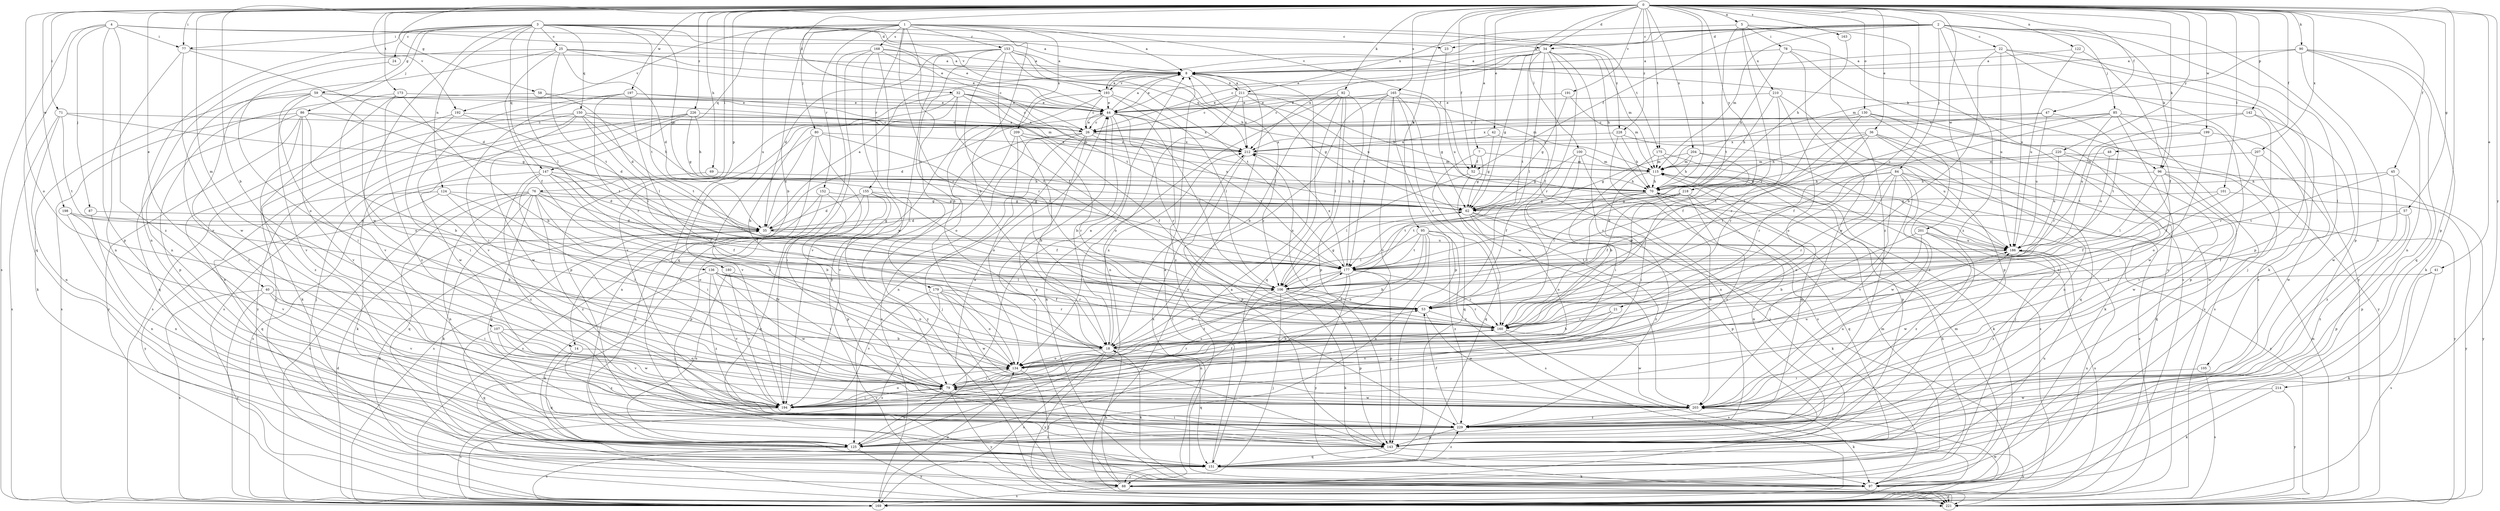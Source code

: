 strict digraph  {
0;
1;
2;
3;
4;
5;
7;
8;
14;
18;
21;
22;
23;
24;
25;
26;
32;
34;
35;
36;
40;
41;
42;
44;
45;
47;
48;
52;
53;
57;
58;
59;
62;
69;
70;
71;
76;
77;
78;
79;
80;
84;
85;
86;
87;
88;
90;
92;
95;
96;
97;
100;
101;
105;
106;
107;
115;
122;
124;
125;
130;
134;
136;
142;
143;
147;
150;
151;
152;
153;
155;
160;
163;
165;
168;
169;
173;
175;
177;
179;
180;
186;
191;
192;
193;
194;
197;
198;
199;
201;
203;
204;
207;
209;
210;
211;
212;
214;
218;
220;
221;
226;
228;
229;
0 -> 5  [label=a];
0 -> 7  [label=a];
0 -> 14  [label=b];
0 -> 21  [label=c];
0 -> 32  [label=d];
0 -> 34  [label=d];
0 -> 36  [label=e];
0 -> 40  [label=e];
0 -> 41  [label=e];
0 -> 42  [label=e];
0 -> 45  [label=f];
0 -> 47  [label=f];
0 -> 48  [label=f];
0 -> 52  [label=f];
0 -> 57  [label=g];
0 -> 58  [label=g];
0 -> 69  [label=h];
0 -> 70  [label=h];
0 -> 71  [label=i];
0 -> 76  [label=i];
0 -> 77  [label=i];
0 -> 90  [label=k];
0 -> 92  [label=k];
0 -> 95  [label=k];
0 -> 96  [label=k];
0 -> 100  [label=l];
0 -> 101  [label=l];
0 -> 107  [label=m];
0 -> 122  [label=n];
0 -> 130  [label=o];
0 -> 134  [label=o];
0 -> 136  [label=p];
0 -> 142  [label=p];
0 -> 143  [label=p];
0 -> 163  [label=s];
0 -> 165  [label=s];
0 -> 173  [label=t];
0 -> 175  [label=t];
0 -> 191  [label=v];
0 -> 192  [label=v];
0 -> 197  [label=w];
0 -> 198  [label=w];
0 -> 199  [label=w];
0 -> 201  [label=w];
0 -> 204  [label=x];
0 -> 207  [label=x];
0 -> 214  [label=y];
0 -> 218  [label=y];
0 -> 220  [label=y];
0 -> 226  [label=z];
0 -> 228  [label=z];
1 -> 8  [label=a];
1 -> 14  [label=b];
1 -> 18  [label=b];
1 -> 52  [label=f];
1 -> 80  [label=j];
1 -> 147  [label=q];
1 -> 152  [label=r];
1 -> 153  [label=r];
1 -> 155  [label=r];
1 -> 160  [label=r];
1 -> 168  [label=s];
1 -> 175  [label=t];
1 -> 179  [label=u];
1 -> 180  [label=u];
1 -> 192  [label=v];
1 -> 209  [label=x];
1 -> 228  [label=z];
2 -> 8  [label=a];
2 -> 22  [label=c];
2 -> 23  [label=c];
2 -> 34  [label=d];
2 -> 52  [label=f];
2 -> 84  [label=j];
2 -> 85  [label=j];
2 -> 96  [label=k];
2 -> 105  [label=l];
2 -> 115  [label=m];
2 -> 143  [label=p];
2 -> 186  [label=u];
2 -> 193  [label=v];
2 -> 229  [label=z];
3 -> 8  [label=a];
3 -> 23  [label=c];
3 -> 24  [label=c];
3 -> 25  [label=c];
3 -> 44  [label=e];
3 -> 59  [label=g];
3 -> 62  [label=g];
3 -> 77  [label=i];
3 -> 86  [label=j];
3 -> 96  [label=k];
3 -> 106  [label=l];
3 -> 124  [label=n];
3 -> 125  [label=n];
3 -> 147  [label=q];
3 -> 150  [label=q];
3 -> 177  [label=t];
3 -> 193  [label=v];
3 -> 203  [label=w];
4 -> 34  [label=d];
4 -> 44  [label=e];
4 -> 77  [label=i];
4 -> 87  [label=j];
4 -> 143  [label=p];
4 -> 151  [label=q];
4 -> 169  [label=s];
4 -> 229  [label=z];
5 -> 78  [label=i];
5 -> 160  [label=r];
5 -> 169  [label=s];
5 -> 177  [label=t];
5 -> 210  [label=x];
5 -> 211  [label=x];
5 -> 229  [label=z];
7 -> 52  [label=f];
7 -> 62  [label=g];
7 -> 115  [label=m];
7 -> 151  [label=q];
8 -> 44  [label=e];
8 -> 106  [label=l];
8 -> 193  [label=v];
8 -> 211  [label=x];
8 -> 221  [label=y];
14 -> 134  [label=o];
14 -> 151  [label=q];
14 -> 229  [label=z];
18 -> 97  [label=k];
18 -> 106  [label=l];
18 -> 134  [label=o];
18 -> 151  [label=q];
18 -> 160  [label=r];
18 -> 169  [label=s];
18 -> 212  [label=x];
18 -> 221  [label=y];
21 -> 18  [label=b];
21 -> 160  [label=r];
21 -> 194  [label=v];
22 -> 8  [label=a];
22 -> 18  [label=b];
22 -> 88  [label=j];
22 -> 97  [label=k];
22 -> 143  [label=p];
22 -> 186  [label=u];
23 -> 186  [label=u];
24 -> 134  [label=o];
25 -> 8  [label=a];
25 -> 26  [label=c];
25 -> 35  [label=d];
25 -> 44  [label=e];
25 -> 53  [label=f];
25 -> 125  [label=n];
25 -> 177  [label=t];
25 -> 194  [label=v];
26 -> 44  [label=e];
26 -> 88  [label=j];
26 -> 125  [label=n];
26 -> 143  [label=p];
26 -> 169  [label=s];
26 -> 177  [label=t];
26 -> 194  [label=v];
26 -> 212  [label=x];
32 -> 18  [label=b];
32 -> 26  [label=c];
32 -> 44  [label=e];
32 -> 143  [label=p];
32 -> 177  [label=t];
32 -> 186  [label=u];
32 -> 194  [label=v];
32 -> 212  [label=x];
34 -> 8  [label=a];
34 -> 26  [label=c];
34 -> 44  [label=e];
34 -> 53  [label=f];
34 -> 62  [label=g];
34 -> 70  [label=h];
34 -> 106  [label=l];
34 -> 115  [label=m];
34 -> 160  [label=r];
34 -> 177  [label=t];
34 -> 194  [label=v];
34 -> 212  [label=x];
35 -> 8  [label=a];
35 -> 62  [label=g];
35 -> 186  [label=u];
36 -> 70  [label=h];
36 -> 97  [label=k];
36 -> 125  [label=n];
36 -> 151  [label=q];
36 -> 160  [label=r];
36 -> 177  [label=t];
36 -> 212  [label=x];
40 -> 53  [label=f];
40 -> 79  [label=i];
40 -> 169  [label=s];
40 -> 194  [label=v];
40 -> 221  [label=y];
41 -> 97  [label=k];
41 -> 106  [label=l];
41 -> 169  [label=s];
42 -> 62  [label=g];
42 -> 125  [label=n];
42 -> 212  [label=x];
44 -> 8  [label=a];
44 -> 18  [label=b];
44 -> 26  [label=c];
44 -> 35  [label=d];
44 -> 97  [label=k];
44 -> 106  [label=l];
44 -> 160  [label=r];
44 -> 212  [label=x];
45 -> 70  [label=h];
45 -> 143  [label=p];
45 -> 177  [label=t];
45 -> 229  [label=z];
47 -> 26  [label=c];
47 -> 177  [label=t];
47 -> 186  [label=u];
47 -> 212  [label=x];
48 -> 115  [label=m];
48 -> 186  [label=u];
52 -> 70  [label=h];
52 -> 106  [label=l];
52 -> 151  [label=q];
53 -> 160  [label=r];
53 -> 203  [label=w];
53 -> 212  [label=x];
57 -> 35  [label=d];
57 -> 53  [label=f];
57 -> 143  [label=p];
57 -> 229  [label=z];
58 -> 35  [label=d];
58 -> 44  [label=e];
58 -> 143  [label=p];
59 -> 44  [label=e];
59 -> 79  [label=i];
59 -> 97  [label=k];
59 -> 115  [label=m];
59 -> 134  [label=o];
59 -> 194  [label=v];
59 -> 229  [label=z];
62 -> 35  [label=d];
62 -> 97  [label=k];
62 -> 134  [label=o];
62 -> 143  [label=p];
62 -> 229  [label=z];
69 -> 70  [label=h];
69 -> 169  [label=s];
70 -> 62  [label=g];
70 -> 151  [label=q];
70 -> 160  [label=r];
70 -> 177  [label=t];
70 -> 203  [label=w];
70 -> 221  [label=y];
71 -> 26  [label=c];
71 -> 62  [label=g];
71 -> 125  [label=n];
71 -> 169  [label=s];
71 -> 177  [label=t];
76 -> 53  [label=f];
76 -> 62  [label=g];
76 -> 79  [label=i];
76 -> 97  [label=k];
76 -> 106  [label=l];
76 -> 125  [label=n];
76 -> 143  [label=p];
76 -> 151  [label=q];
76 -> 169  [label=s];
76 -> 229  [label=z];
77 -> 8  [label=a];
77 -> 35  [label=d];
77 -> 125  [label=n];
77 -> 203  [label=w];
78 -> 8  [label=a];
78 -> 70  [label=h];
78 -> 169  [label=s];
78 -> 203  [label=w];
78 -> 221  [label=y];
79 -> 8  [label=a];
79 -> 53  [label=f];
79 -> 125  [label=n];
79 -> 177  [label=t];
79 -> 186  [label=u];
79 -> 194  [label=v];
79 -> 203  [label=w];
79 -> 221  [label=y];
80 -> 35  [label=d];
80 -> 79  [label=i];
80 -> 125  [label=n];
80 -> 177  [label=t];
80 -> 194  [label=v];
80 -> 212  [label=x];
84 -> 70  [label=h];
84 -> 79  [label=i];
84 -> 134  [label=o];
84 -> 160  [label=r];
84 -> 169  [label=s];
84 -> 177  [label=t];
84 -> 194  [label=v];
84 -> 203  [label=w];
84 -> 221  [label=y];
85 -> 26  [label=c];
85 -> 53  [label=f];
85 -> 106  [label=l];
85 -> 143  [label=p];
85 -> 160  [label=r];
85 -> 169  [label=s];
85 -> 203  [label=w];
86 -> 18  [label=b];
86 -> 26  [label=c];
86 -> 151  [label=q];
86 -> 169  [label=s];
86 -> 177  [label=t];
86 -> 194  [label=v];
86 -> 221  [label=y];
86 -> 229  [label=z];
87 -> 35  [label=d];
87 -> 125  [label=n];
88 -> 18  [label=b];
88 -> 35  [label=d];
88 -> 44  [label=e];
88 -> 70  [label=h];
88 -> 115  [label=m];
88 -> 169  [label=s];
88 -> 221  [label=y];
90 -> 8  [label=a];
90 -> 97  [label=k];
90 -> 115  [label=m];
90 -> 125  [label=n];
90 -> 151  [label=q];
90 -> 229  [label=z];
92 -> 18  [label=b];
92 -> 44  [label=e];
92 -> 106  [label=l];
92 -> 134  [label=o];
92 -> 143  [label=p];
92 -> 151  [label=q];
92 -> 177  [label=t];
95 -> 18  [label=b];
95 -> 106  [label=l];
95 -> 125  [label=n];
95 -> 134  [label=o];
95 -> 169  [label=s];
95 -> 177  [label=t];
95 -> 186  [label=u];
95 -> 229  [label=z];
96 -> 70  [label=h];
96 -> 106  [label=l];
96 -> 134  [label=o];
96 -> 151  [label=q];
96 -> 203  [label=w];
96 -> 221  [label=y];
97 -> 115  [label=m];
97 -> 186  [label=u];
97 -> 212  [label=x];
100 -> 18  [label=b];
100 -> 53  [label=f];
100 -> 62  [label=g];
100 -> 88  [label=j];
100 -> 115  [label=m];
101 -> 53  [label=f];
101 -> 62  [label=g];
101 -> 221  [label=y];
105 -> 79  [label=i];
105 -> 169  [label=s];
106 -> 53  [label=f];
106 -> 62  [label=g];
106 -> 88  [label=j];
106 -> 97  [label=k];
106 -> 125  [label=n];
106 -> 143  [label=p];
106 -> 160  [label=r];
107 -> 18  [label=b];
107 -> 79  [label=i];
107 -> 151  [label=q];
107 -> 194  [label=v];
107 -> 203  [label=w];
115 -> 70  [label=h];
115 -> 79  [label=i];
115 -> 97  [label=k];
122 -> 8  [label=a];
122 -> 53  [label=f];
122 -> 186  [label=u];
124 -> 18  [label=b];
124 -> 62  [label=g];
124 -> 134  [label=o];
124 -> 151  [label=q];
124 -> 221  [label=y];
125 -> 44  [label=e];
125 -> 169  [label=s];
125 -> 221  [label=y];
130 -> 26  [label=c];
130 -> 53  [label=f];
130 -> 160  [label=r];
130 -> 169  [label=s];
130 -> 221  [label=y];
130 -> 229  [label=z];
134 -> 79  [label=i];
134 -> 88  [label=j];
134 -> 160  [label=r];
136 -> 79  [label=i];
136 -> 97  [label=k];
136 -> 106  [label=l];
136 -> 134  [label=o];
136 -> 160  [label=r];
136 -> 194  [label=v];
136 -> 203  [label=w];
136 -> 229  [label=z];
142 -> 26  [label=c];
142 -> 160  [label=r];
142 -> 186  [label=u];
142 -> 203  [label=w];
143 -> 79  [label=i];
143 -> 151  [label=q];
143 -> 221  [label=y];
147 -> 35  [label=d];
147 -> 53  [label=f];
147 -> 70  [label=h];
147 -> 79  [label=i];
147 -> 97  [label=k];
147 -> 134  [label=o];
147 -> 229  [label=z];
150 -> 26  [label=c];
150 -> 70  [label=h];
150 -> 97  [label=k];
150 -> 106  [label=l];
150 -> 115  [label=m];
150 -> 169  [label=s];
150 -> 177  [label=t];
150 -> 203  [label=w];
150 -> 221  [label=y];
151 -> 8  [label=a];
151 -> 88  [label=j];
151 -> 97  [label=k];
151 -> 186  [label=u];
151 -> 229  [label=z];
152 -> 62  [label=g];
152 -> 125  [label=n];
152 -> 143  [label=p];
152 -> 169  [label=s];
153 -> 8  [label=a];
153 -> 18  [label=b];
153 -> 35  [label=d];
153 -> 53  [label=f];
153 -> 160  [label=r];
153 -> 177  [label=t];
153 -> 186  [label=u];
153 -> 212  [label=x];
153 -> 221  [label=y];
155 -> 35  [label=d];
155 -> 53  [label=f];
155 -> 62  [label=g];
155 -> 143  [label=p];
155 -> 151  [label=q];
155 -> 169  [label=s];
155 -> 194  [label=v];
160 -> 18  [label=b];
160 -> 169  [label=s];
160 -> 203  [label=w];
163 -> 70  [label=h];
165 -> 18  [label=b];
165 -> 26  [label=c];
165 -> 44  [label=e];
165 -> 62  [label=g];
165 -> 143  [label=p];
165 -> 160  [label=r];
165 -> 177  [label=t];
165 -> 194  [label=v];
165 -> 203  [label=w];
168 -> 8  [label=a];
168 -> 70  [label=h];
168 -> 79  [label=i];
168 -> 151  [label=q];
168 -> 177  [label=t];
168 -> 203  [label=w];
168 -> 221  [label=y];
169 -> 35  [label=d];
169 -> 134  [label=o];
169 -> 203  [label=w];
173 -> 18  [label=b];
173 -> 44  [label=e];
173 -> 194  [label=v];
173 -> 221  [label=y];
173 -> 229  [label=z];
175 -> 79  [label=i];
175 -> 115  [label=m];
175 -> 143  [label=p];
175 -> 169  [label=s];
177 -> 106  [label=l];
177 -> 134  [label=o];
177 -> 143  [label=p];
177 -> 160  [label=r];
177 -> 194  [label=v];
177 -> 212  [label=x];
177 -> 221  [label=y];
179 -> 53  [label=f];
179 -> 134  [label=o];
179 -> 160  [label=r];
179 -> 169  [label=s];
179 -> 194  [label=v];
179 -> 203  [label=w];
180 -> 106  [label=l];
180 -> 125  [label=n];
180 -> 194  [label=v];
186 -> 177  [label=t];
186 -> 203  [label=w];
186 -> 229  [label=z];
191 -> 44  [label=e];
191 -> 62  [label=g];
191 -> 115  [label=m];
192 -> 26  [label=c];
192 -> 35  [label=d];
192 -> 79  [label=i];
192 -> 125  [label=n];
193 -> 8  [label=a];
193 -> 26  [label=c];
193 -> 44  [label=e];
193 -> 106  [label=l];
193 -> 134  [label=o];
193 -> 194  [label=v];
193 -> 229  [label=z];
194 -> 79  [label=i];
194 -> 134  [label=o];
194 -> 169  [label=s];
197 -> 44  [label=e];
197 -> 79  [label=i];
197 -> 106  [label=l];
197 -> 160  [label=r];
197 -> 194  [label=v];
197 -> 212  [label=x];
198 -> 18  [label=b];
198 -> 35  [label=d];
198 -> 125  [label=n];
198 -> 194  [label=v];
199 -> 134  [label=o];
199 -> 177  [label=t];
199 -> 212  [label=x];
199 -> 229  [label=z];
201 -> 18  [label=b];
201 -> 79  [label=i];
201 -> 169  [label=s];
201 -> 186  [label=u];
201 -> 229  [label=z];
203 -> 97  [label=k];
203 -> 186  [label=u];
203 -> 229  [label=z];
204 -> 62  [label=g];
204 -> 70  [label=h];
204 -> 88  [label=j];
204 -> 115  [label=m];
204 -> 160  [label=r];
207 -> 53  [label=f];
207 -> 115  [label=m];
207 -> 203  [label=w];
209 -> 18  [label=b];
209 -> 53  [label=f];
209 -> 134  [label=o];
209 -> 160  [label=r];
209 -> 212  [label=x];
209 -> 221  [label=y];
210 -> 44  [label=e];
210 -> 70  [label=h];
210 -> 134  [label=o];
210 -> 143  [label=p];
210 -> 160  [label=r];
211 -> 8  [label=a];
211 -> 26  [label=c];
211 -> 44  [label=e];
211 -> 62  [label=g];
211 -> 70  [label=h];
211 -> 115  [label=m];
211 -> 125  [label=n];
211 -> 212  [label=x];
212 -> 115  [label=m];
212 -> 143  [label=p];
214 -> 97  [label=k];
214 -> 203  [label=w];
214 -> 221  [label=y];
218 -> 53  [label=f];
218 -> 62  [label=g];
218 -> 106  [label=l];
218 -> 125  [label=n];
218 -> 177  [label=t];
218 -> 194  [label=v];
220 -> 62  [label=g];
220 -> 115  [label=m];
220 -> 186  [label=u];
220 -> 194  [label=v];
220 -> 203  [label=w];
221 -> 8  [label=a];
221 -> 115  [label=m];
226 -> 26  [label=c];
226 -> 62  [label=g];
226 -> 70  [label=h];
226 -> 88  [label=j];
226 -> 169  [label=s];
226 -> 203  [label=w];
228 -> 70  [label=h];
228 -> 169  [label=s];
228 -> 186  [label=u];
228 -> 212  [label=x];
229 -> 53  [label=f];
229 -> 115  [label=m];
229 -> 125  [label=n];
229 -> 143  [label=p];
}
